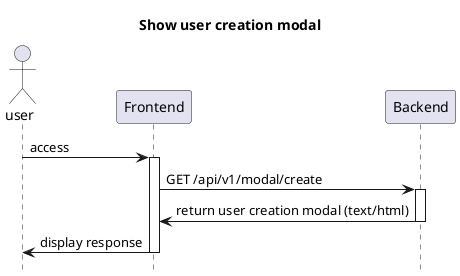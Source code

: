@startuml Show user creation modal
title Show user creation modal

hide footbox
actor user
Participant Frontend as FE
Participant Backend as BE

user -> FE : access
activate FE
  FE -> BE : GET /api/v1/modal/create
  activate BE
    BE -> FE : return user creation modal (text/html)
  deactivate BE
FE -> user : display response
deactivate FE

@enduml
